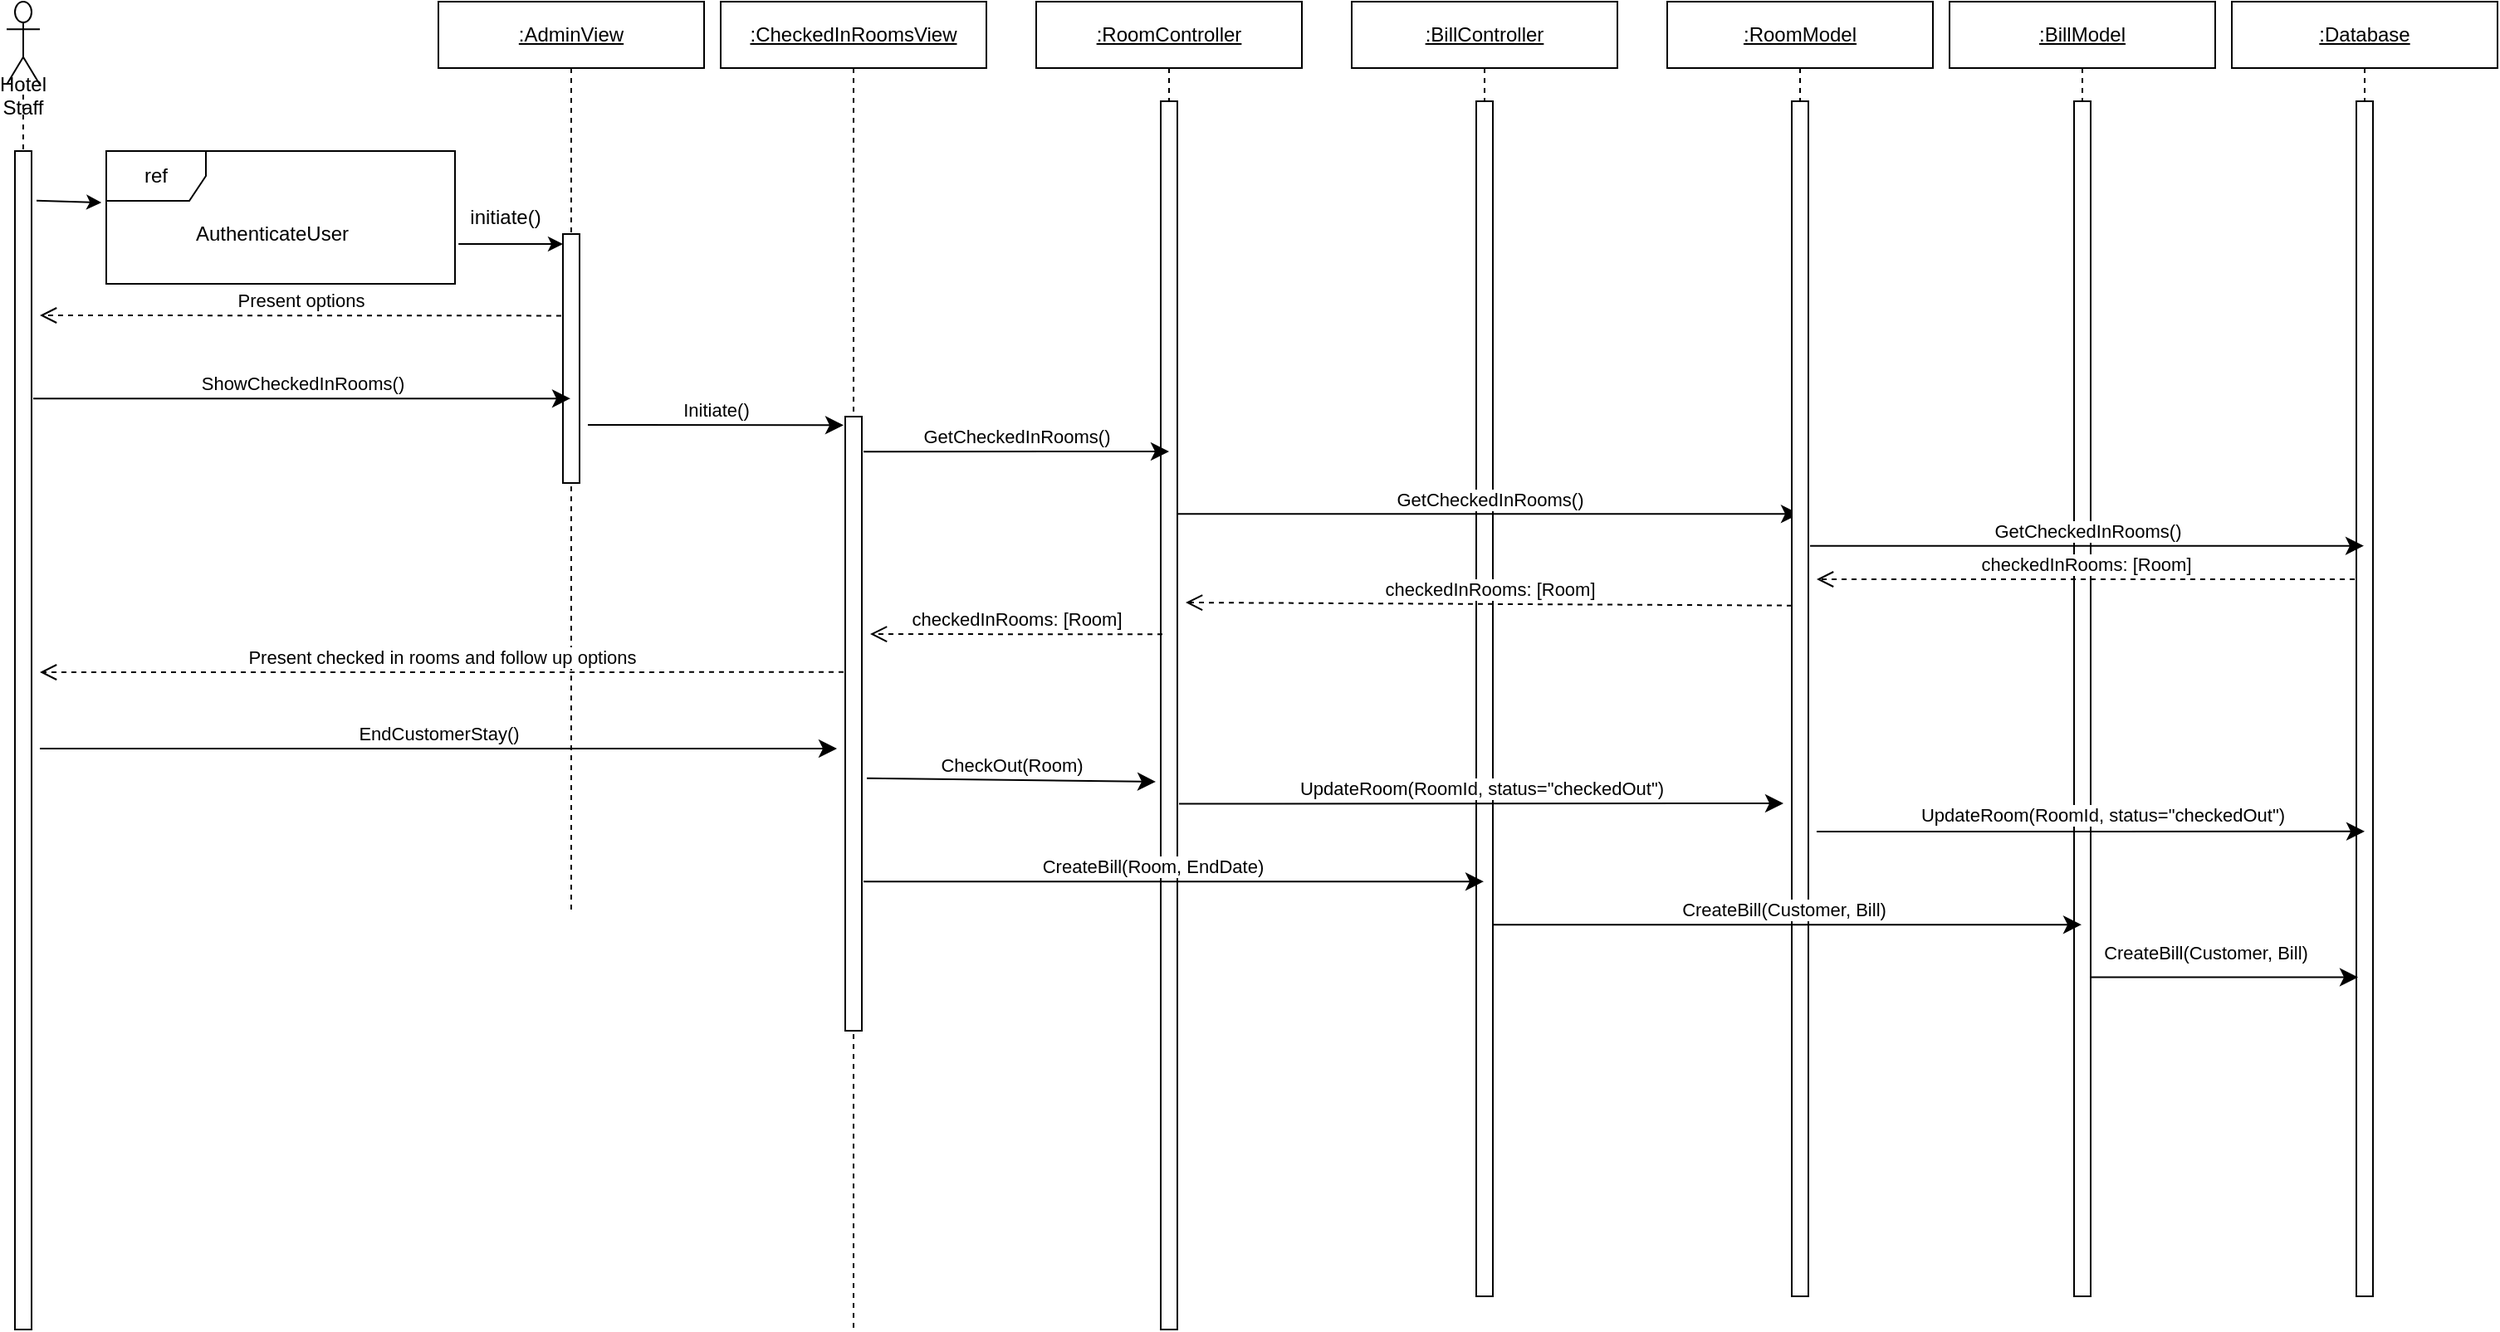 <mxfile version="13.7.3" type="device"><diagram id="EpxMUwXgbM7p6y1-BHpj" name="Page-1"><mxGraphModel dx="1106" dy="997" grid="1" gridSize="10" guides="1" tooltips="1" connect="1" arrows="1" fold="1" page="1" pageScale="1" pageWidth="1100" pageHeight="850" math="0" shadow="0"><root><mxCell id="0"/><mxCell id="1" parent="0"/><mxCell id="3EWrQ-oBs63gJlRdLufB-3" value="Hotel Staff" style="shape=umlLifeline;participant=umlActor;perimeter=lifelinePerimeter;whiteSpace=wrap;html=1;container=1;collapsible=0;recursiveResize=0;verticalAlign=top;spacingTop=36;outlineConnect=0;size=50;" parent="1" vertex="1"><mxGeometry x="120" y="160" width="20" height="800" as="geometry"/></mxCell><mxCell id="3EWrQ-oBs63gJlRdLufB-10" value="" style="html=1;points=[];perimeter=orthogonalPerimeter;" parent="3EWrQ-oBs63gJlRdLufB-3" vertex="1"><mxGeometry x="5" y="90" width="10" height="710" as="geometry"/></mxCell><mxCell id="3EWrQ-oBs63gJlRdLufB-4" value="&lt;u&gt;:CheckedInRoomsView&lt;/u&gt;" style="shape=umlLifeline;perimeter=lifelinePerimeter;whiteSpace=wrap;html=1;container=1;collapsible=0;recursiveResize=0;outlineConnect=0;" parent="1" vertex="1"><mxGeometry x="550" y="160" width="160" height="800" as="geometry"/></mxCell><mxCell id="3EWrQ-oBs63gJlRdLufB-30" value="" style="html=1;points=[];perimeter=orthogonalPerimeter;" parent="3EWrQ-oBs63gJlRdLufB-4" vertex="1"><mxGeometry x="75" y="250" width="10" height="370" as="geometry"/></mxCell><mxCell id="3EWrQ-oBs63gJlRdLufB-6" value="&lt;u&gt;:RoomController&lt;/u&gt;" style="shape=umlLifeline;perimeter=lifelinePerimeter;whiteSpace=wrap;html=1;container=1;collapsible=0;recursiveResize=0;outlineConnect=0;" parent="1" vertex="1"><mxGeometry x="740" y="160" width="160" height="800" as="geometry"/></mxCell><mxCell id="3EWrQ-oBs63gJlRdLufB-34" value="" style="html=1;points=[];perimeter=orthogonalPerimeter;" parent="3EWrQ-oBs63gJlRdLufB-6" vertex="1"><mxGeometry x="75" y="60" width="10" height="740" as="geometry"/></mxCell><mxCell id="3EWrQ-oBs63gJlRdLufB-8" value="&lt;u&gt;:BillController&lt;/u&gt;" style="shape=umlLifeline;perimeter=lifelinePerimeter;whiteSpace=wrap;html=1;container=1;collapsible=0;recursiveResize=0;outlineConnect=0;" parent="1" vertex="1"><mxGeometry x="930" y="160" width="160" height="780" as="geometry"/></mxCell><mxCell id="3EWrQ-oBs63gJlRdLufB-35" value="" style="html=1;points=[];perimeter=orthogonalPerimeter;" parent="3EWrQ-oBs63gJlRdLufB-8" vertex="1"><mxGeometry x="75" y="60" width="10" height="720" as="geometry"/></mxCell><mxCell id="3EWrQ-oBs63gJlRdLufB-9" value="&lt;u&gt;:Database&lt;/u&gt;" style="shape=umlLifeline;perimeter=lifelinePerimeter;whiteSpace=wrap;html=1;container=1;collapsible=0;recursiveResize=0;outlineConnect=0;" parent="1" vertex="1"><mxGeometry x="1460" y="160" width="160" height="780" as="geometry"/></mxCell><mxCell id="3EWrQ-oBs63gJlRdLufB-13" value="" style="html=1;points=[];perimeter=orthogonalPerimeter;" parent="3EWrQ-oBs63gJlRdLufB-9" vertex="1"><mxGeometry x="75" y="60" width="10" height="720" as="geometry"/></mxCell><mxCell id="3EWrQ-oBs63gJlRdLufB-26" value="&lt;u&gt;:AdminView&lt;/u&gt;" style="shape=umlLifeline;perimeter=lifelinePerimeter;whiteSpace=wrap;html=1;container=1;collapsible=0;recursiveResize=0;outlineConnect=0;" parent="1" vertex="1"><mxGeometry x="380" y="160" width="160" height="550" as="geometry"/></mxCell><mxCell id="3EWrQ-oBs63gJlRdLufB-27" value="" style="html=1;points=[];perimeter=orthogonalPerimeter;" parent="3EWrQ-oBs63gJlRdLufB-26" vertex="1"><mxGeometry x="75" y="140" width="10" height="150" as="geometry"/></mxCell><mxCell id="3EWrQ-oBs63gJlRdLufB-28" value="Present options" style="html=1;verticalAlign=bottom;endArrow=open;dashed=1;endSize=8;exitX=-0.1;exitY=0.328;exitDx=0;exitDy=0;exitPerimeter=0;" parent="1" source="3EWrQ-oBs63gJlRdLufB-27" edge="1"><mxGeometry relative="1" as="geometry"><mxPoint x="450" y="546" as="sourcePoint"/><mxPoint x="140" y="349" as="targetPoint"/></mxGeometry></mxCell><mxCell id="3EWrQ-oBs63gJlRdLufB-29" value="ShowCheckedInRooms()" style="html=1;verticalAlign=bottom;endArrow=classic;endSize=8;endFill=1;exitX=1.1;exitY=0.21;exitDx=0;exitDy=0;exitPerimeter=0;" parent="1" source="3EWrQ-oBs63gJlRdLufB-10" target="3EWrQ-oBs63gJlRdLufB-26" edge="1"><mxGeometry relative="1" as="geometry"><mxPoint x="150" y="580" as="sourcePoint"/><mxPoint x="450" y="580" as="targetPoint"/></mxGeometry></mxCell><mxCell id="3EWrQ-oBs63gJlRdLufB-31" value="Initiate()" style="html=1;verticalAlign=bottom;endArrow=classic;endSize=8;endFill=1;entryX=-0.1;entryY=0.014;entryDx=0;entryDy=0;entryPerimeter=0;" parent="1" target="3EWrQ-oBs63gJlRdLufB-30" edge="1"><mxGeometry relative="1" as="geometry"><mxPoint x="470" y="415" as="sourcePoint"/><mxPoint x="620" y="596" as="targetPoint"/></mxGeometry></mxCell><mxCell id="3EWrQ-oBs63gJlRdLufB-33" value="GetCheckedInRooms()" style="html=1;verticalAlign=bottom;endArrow=classic;endSize=8;endFill=1;exitX=1.1;exitY=0.057;exitDx=0;exitDy=0;exitPerimeter=0;" parent="1" source="3EWrQ-oBs63gJlRdLufB-30" edge="1"><mxGeometry relative="1" as="geometry"><mxPoint x="640" y="617" as="sourcePoint"/><mxPoint x="820" y="431" as="targetPoint"/></mxGeometry></mxCell><mxCell id="3EWrQ-oBs63gJlRdLufB-37" value="GetCheckedInRooms()" style="html=1;verticalAlign=bottom;endArrow=classic;endSize=8;endFill=1;exitX=1;exitY=0.336;exitDx=0;exitDy=0;exitPerimeter=0;" parent="1" source="3EWrQ-oBs63gJlRdLufB-34" target="62-GpjqkKZHMpxuvRS4g-3" edge="1"><mxGeometry relative="1" as="geometry"><mxPoint x="870" y="645" as="sourcePoint"/><mxPoint x="1210" y="645" as="targetPoint"/></mxGeometry></mxCell><mxCell id="3EWrQ-oBs63gJlRdLufB-39" value="checkedInRooms: [Room]" style="html=1;verticalAlign=bottom;endArrow=open;dashed=1;endSize=8;exitX=0;exitY=0.422;exitDx=0;exitDy=0;exitPerimeter=0;" parent="1" source="62-GpjqkKZHMpxuvRS4g-4" edge="1"><mxGeometry relative="1" as="geometry"><mxPoint x="1220" y="688" as="sourcePoint"/><mxPoint x="830" y="522" as="targetPoint"/></mxGeometry></mxCell><mxCell id="3EWrQ-oBs63gJlRdLufB-40" value="checkedInRooms: [Room]" style="html=1;verticalAlign=bottom;endArrow=open;dashed=1;endSize=8;exitX=0.1;exitY=0.434;exitDx=0;exitDy=0;exitPerimeter=0;" parent="1" source="3EWrQ-oBs63gJlRdLufB-34" edge="1"><mxGeometry relative="1" as="geometry"><mxPoint x="990" y="724" as="sourcePoint"/><mxPoint x="640" y="541" as="targetPoint"/></mxGeometry></mxCell><mxCell id="3EWrQ-oBs63gJlRdLufB-42" value="Present checked in rooms and follow up options" style="html=1;verticalAlign=bottom;endArrow=open;dashed=1;endSize=8;exitX=-0.1;exitY=0.416;exitDx=0;exitDy=0;exitPerimeter=0;" parent="1" source="3EWrQ-oBs63gJlRdLufB-30" edge="1"><mxGeometry relative="1" as="geometry"><mxPoint x="620" y="744" as="sourcePoint"/><mxPoint x="140" y="564" as="targetPoint"/></mxGeometry></mxCell><mxCell id="3EWrQ-oBs63gJlRdLufB-43" value="EndCustomerStay()" style="html=1;verticalAlign=bottom;endArrow=classic;endSize=8;endFill=1;" parent="1" edge="1"><mxGeometry relative="1" as="geometry"><mxPoint x="140" y="610" as="sourcePoint"/><mxPoint x="620" y="610" as="targetPoint"/></mxGeometry></mxCell><mxCell id="3EWrQ-oBs63gJlRdLufB-44" value="CheckOut(Room)" style="html=1;verticalAlign=bottom;endArrow=classic;endSize=8;endFill=1;exitX=1.3;exitY=0.589;exitDx=0;exitDy=0;exitPerimeter=0;" parent="1" source="3EWrQ-oBs63gJlRdLufB-30" edge="1"><mxGeometry relative="1" as="geometry"><mxPoint x="640" y="790" as="sourcePoint"/><mxPoint x="812" y="630" as="targetPoint"/></mxGeometry></mxCell><mxCell id="3EWrQ-oBs63gJlRdLufB-45" value="UpdateRoom(RoomId, status=&quot;checkedOut&quot;)" style="html=1;verticalAlign=bottom;endArrow=classic;endSize=8;endFill=1;exitX=1.1;exitY=0.572;exitDx=0;exitDy=0;exitPerimeter=0;" parent="1" source="3EWrQ-oBs63gJlRdLufB-34" edge="1"><mxGeometry relative="1" as="geometry"><mxPoint x="860" y="800" as="sourcePoint"/><mxPoint x="1190" y="643" as="targetPoint"/></mxGeometry></mxCell><mxCell id="3EWrQ-oBs63gJlRdLufB-46" value="CreateBill(Room, EndDate)" style="html=1;verticalAlign=bottom;endArrow=classic;endSize=8;endFill=1;exitX=1.1;exitY=0.757;exitDx=0;exitDy=0;exitPerimeter=0;" parent="1" source="3EWrQ-oBs63gJlRdLufB-30" target="3EWrQ-oBs63gJlRdLufB-8" edge="1"><mxGeometry x="-0.067" relative="1" as="geometry"><mxPoint x="660" y="690" as="sourcePoint"/><mxPoint x="810" y="690" as="targetPoint"/><mxPoint as="offset"/></mxGeometry></mxCell><mxCell id="62-GpjqkKZHMpxuvRS4g-3" value="&lt;u&gt;:RoomModel&lt;/u&gt;" style="shape=umlLifeline;perimeter=lifelinePerimeter;whiteSpace=wrap;html=1;container=1;collapsible=0;recursiveResize=0;outlineConnect=0;" parent="1" vertex="1"><mxGeometry x="1120" y="160" width="160" height="780" as="geometry"/></mxCell><mxCell id="62-GpjqkKZHMpxuvRS4g-4" value="" style="html=1;points=[];perimeter=orthogonalPerimeter;" parent="62-GpjqkKZHMpxuvRS4g-3" vertex="1"><mxGeometry x="75" y="60" width="10" height="720" as="geometry"/></mxCell><mxCell id="62-GpjqkKZHMpxuvRS4g-5" value="&lt;u&gt;:BillModel&lt;/u&gt;" style="shape=umlLifeline;perimeter=lifelinePerimeter;whiteSpace=wrap;html=1;container=1;collapsible=0;recursiveResize=0;outlineConnect=0;" parent="1" vertex="1"><mxGeometry x="1290" y="160" width="160" height="780" as="geometry"/></mxCell><mxCell id="62-GpjqkKZHMpxuvRS4g-6" value="" style="html=1;points=[];perimeter=orthogonalPerimeter;" parent="62-GpjqkKZHMpxuvRS4g-5" vertex="1"><mxGeometry x="75" y="60" width="10" height="720" as="geometry"/></mxCell><mxCell id="62-GpjqkKZHMpxuvRS4g-10" value="GetCheckedInRooms()" style="html=1;verticalAlign=bottom;endArrow=classic;endSize=8;endFill=1;exitX=1.1;exitY=0.372;exitDx=0;exitDy=0;exitPerimeter=0;" parent="1" source="62-GpjqkKZHMpxuvRS4g-4" target="3EWrQ-oBs63gJlRdLufB-9" edge="1"><mxGeometry relative="1" as="geometry"><mxPoint x="1210" y="655" as="sourcePoint"/><mxPoint x="1209.5" y="655" as="targetPoint"/></mxGeometry></mxCell><mxCell id="62-GpjqkKZHMpxuvRS4g-11" value="checkedInRooms: [Room]" style="html=1;verticalAlign=bottom;endArrow=open;dashed=1;endSize=8;exitX=-0.1;exitY=0.4;exitDx=0;exitDy=0;exitPerimeter=0;" parent="1" source="3EWrQ-oBs63gJlRdLufB-13" edge="1"><mxGeometry relative="1" as="geometry"><mxPoint x="970" y="698" as="sourcePoint"/><mxPoint x="1210" y="508" as="targetPoint"/></mxGeometry></mxCell><mxCell id="62-GpjqkKZHMpxuvRS4g-12" value="UpdateRoom(RoomId, status=&quot;checkedOut&quot;)" style="html=1;verticalAlign=bottom;endArrow=classic;endSize=8;endFill=1;entryX=0.5;entryY=0.611;entryDx=0;entryDy=0;entryPerimeter=0;" parent="1" target="3EWrQ-oBs63gJlRdLufB-13" edge="1"><mxGeometry x="0.042" y="1" relative="1" as="geometry"><mxPoint x="1210" y="660" as="sourcePoint"/><mxPoint x="1530" y="650" as="targetPoint"/><mxPoint as="offset"/></mxGeometry></mxCell><mxCell id="3EWrQ-oBs63gJlRdLufB-47" value="CreateBill(Customer, Bill)" style="html=1;verticalAlign=bottom;endArrow=classic;endSize=8;endFill=1;exitX=1;exitY=0.689;exitDx=0;exitDy=0;exitPerimeter=0;" parent="1" source="3EWrQ-oBs63gJlRdLufB-35" target="62-GpjqkKZHMpxuvRS4g-5" edge="1"><mxGeometry x="-0.013" relative="1" as="geometry"><mxPoint x="1016" y="846" as="sourcePoint"/><mxPoint x="1610" y="850" as="targetPoint"/><mxPoint as="offset"/></mxGeometry></mxCell><mxCell id="62-GpjqkKZHMpxuvRS4g-14" value="CreateBill(Customer, Bill)" style="html=1;verticalAlign=bottom;endArrow=classic;endSize=8;endFill=1;entryX=0.1;entryY=0.733;entryDx=0;entryDy=0;entryPerimeter=0;exitX=1;exitY=0.733;exitDx=0;exitDy=0;exitPerimeter=0;" parent="1" source="62-GpjqkKZHMpxuvRS4g-6" target="3EWrQ-oBs63gJlRdLufB-13" edge="1"><mxGeometry x="-0.15" y="6" relative="1" as="geometry"><mxPoint x="1370" y="860" as="sourcePoint"/><mxPoint x="1379.5" y="855.68" as="targetPoint"/><mxPoint as="offset"/></mxGeometry></mxCell><mxCell id="M7fNvKS_l3cgunkJz9pg-1" value="" style="endArrow=classic;html=1;exitX=1.3;exitY=0.042;exitDx=0;exitDy=0;exitPerimeter=0;entryX=-0.014;entryY=0.388;entryDx=0;entryDy=0;entryPerimeter=0;" parent="1" source="3EWrQ-oBs63gJlRdLufB-10" target="hou9BP3fuK-s-OidGCza-1" edge="1"><mxGeometry width="50" height="50" relative="1" as="geometry"><mxPoint x="720" y="600" as="sourcePoint"/><mxPoint x="200" y="280" as="targetPoint"/></mxGeometry></mxCell><mxCell id="hou9BP3fuK-s-OidGCza-1" value="ref" style="shape=umlFrame;whiteSpace=wrap;html=1;" parent="1" vertex="1"><mxGeometry x="180" y="250" width="210" height="80" as="geometry"/></mxCell><mxCell id="JJl1DAzSgh7Evj3uIE2z-1" value="AuthenticateUser" style="text;html=1;strokeColor=none;fillColor=none;align=center;verticalAlign=middle;whiteSpace=wrap;rounded=0;" parent="1" vertex="1"><mxGeometry x="260" y="290" width="40" height="20" as="geometry"/></mxCell><mxCell id="JJl1DAzSgh7Evj3uIE2z-3" value="" style="endArrow=classic;html=1;exitX=1.01;exitY=0.7;exitDx=0;exitDy=0;exitPerimeter=0;" parent="1" source="hou9BP3fuK-s-OidGCza-1" target="3EWrQ-oBs63gJlRdLufB-27" edge="1"><mxGeometry width="50" height="50" relative="1" as="geometry"><mxPoint x="410" y="306" as="sourcePoint"/><mxPoint x="210" y="290" as="targetPoint"/></mxGeometry></mxCell><mxCell id="JJl1DAzSgh7Evj3uIE2z-4" value="initiate()" style="text;html=1;align=center;verticalAlign=middle;resizable=0;points=[];autosize=1;" parent="1" vertex="1"><mxGeometry x="390" y="280" width="60" height="20" as="geometry"/></mxCell></root></mxGraphModel></diagram></mxfile>
